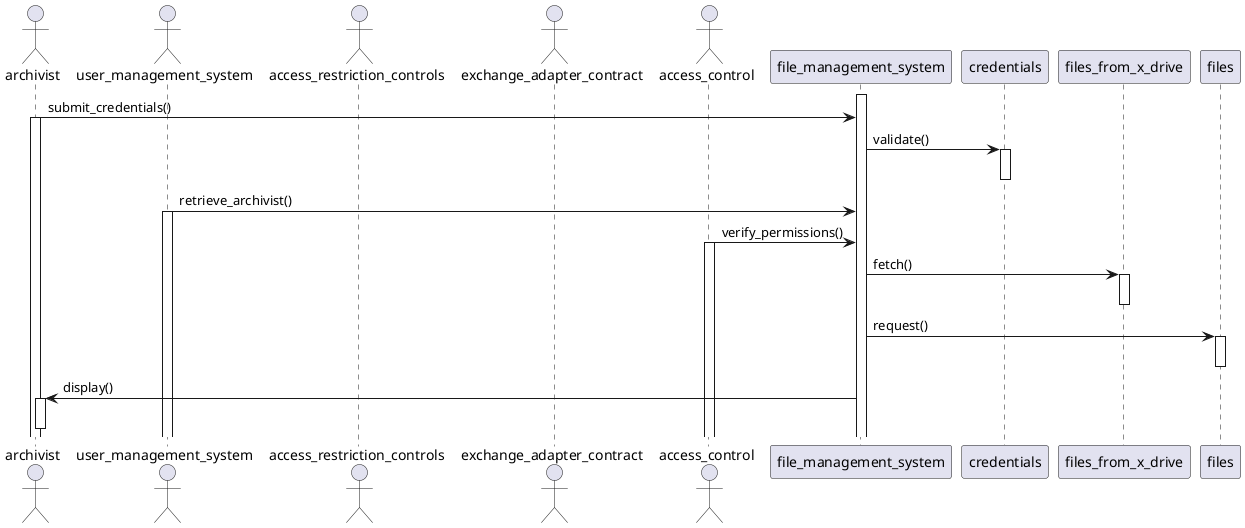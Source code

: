 @startuml
actor archivist
actor user_management_system
actor access_restriction_controls
actor exchange_adapter_contract
actor access_control
participant file_management_system
activate file_management_system
archivist -> file_management_system: submit_credentials()
activate archivist
participant credentials
file_management_system -> credentials: validate()
activate credentials
deactivate credentials
user_management_system -> file_management_system: retrieve_archivist()
activate user_management_system
access_control -> file_management_system: verify_permissions()
activate access_control
participant files_from_x_drive
file_management_system -> files_from_x_drive: fetch()
activate files_from_x_drive
deactivate files_from_x_drive
participant files
file_management_system -> files: request()
activate files
deactivate files
file_management_system -> archivist: display()
activate archivist
deactivate archivist
@enduml
